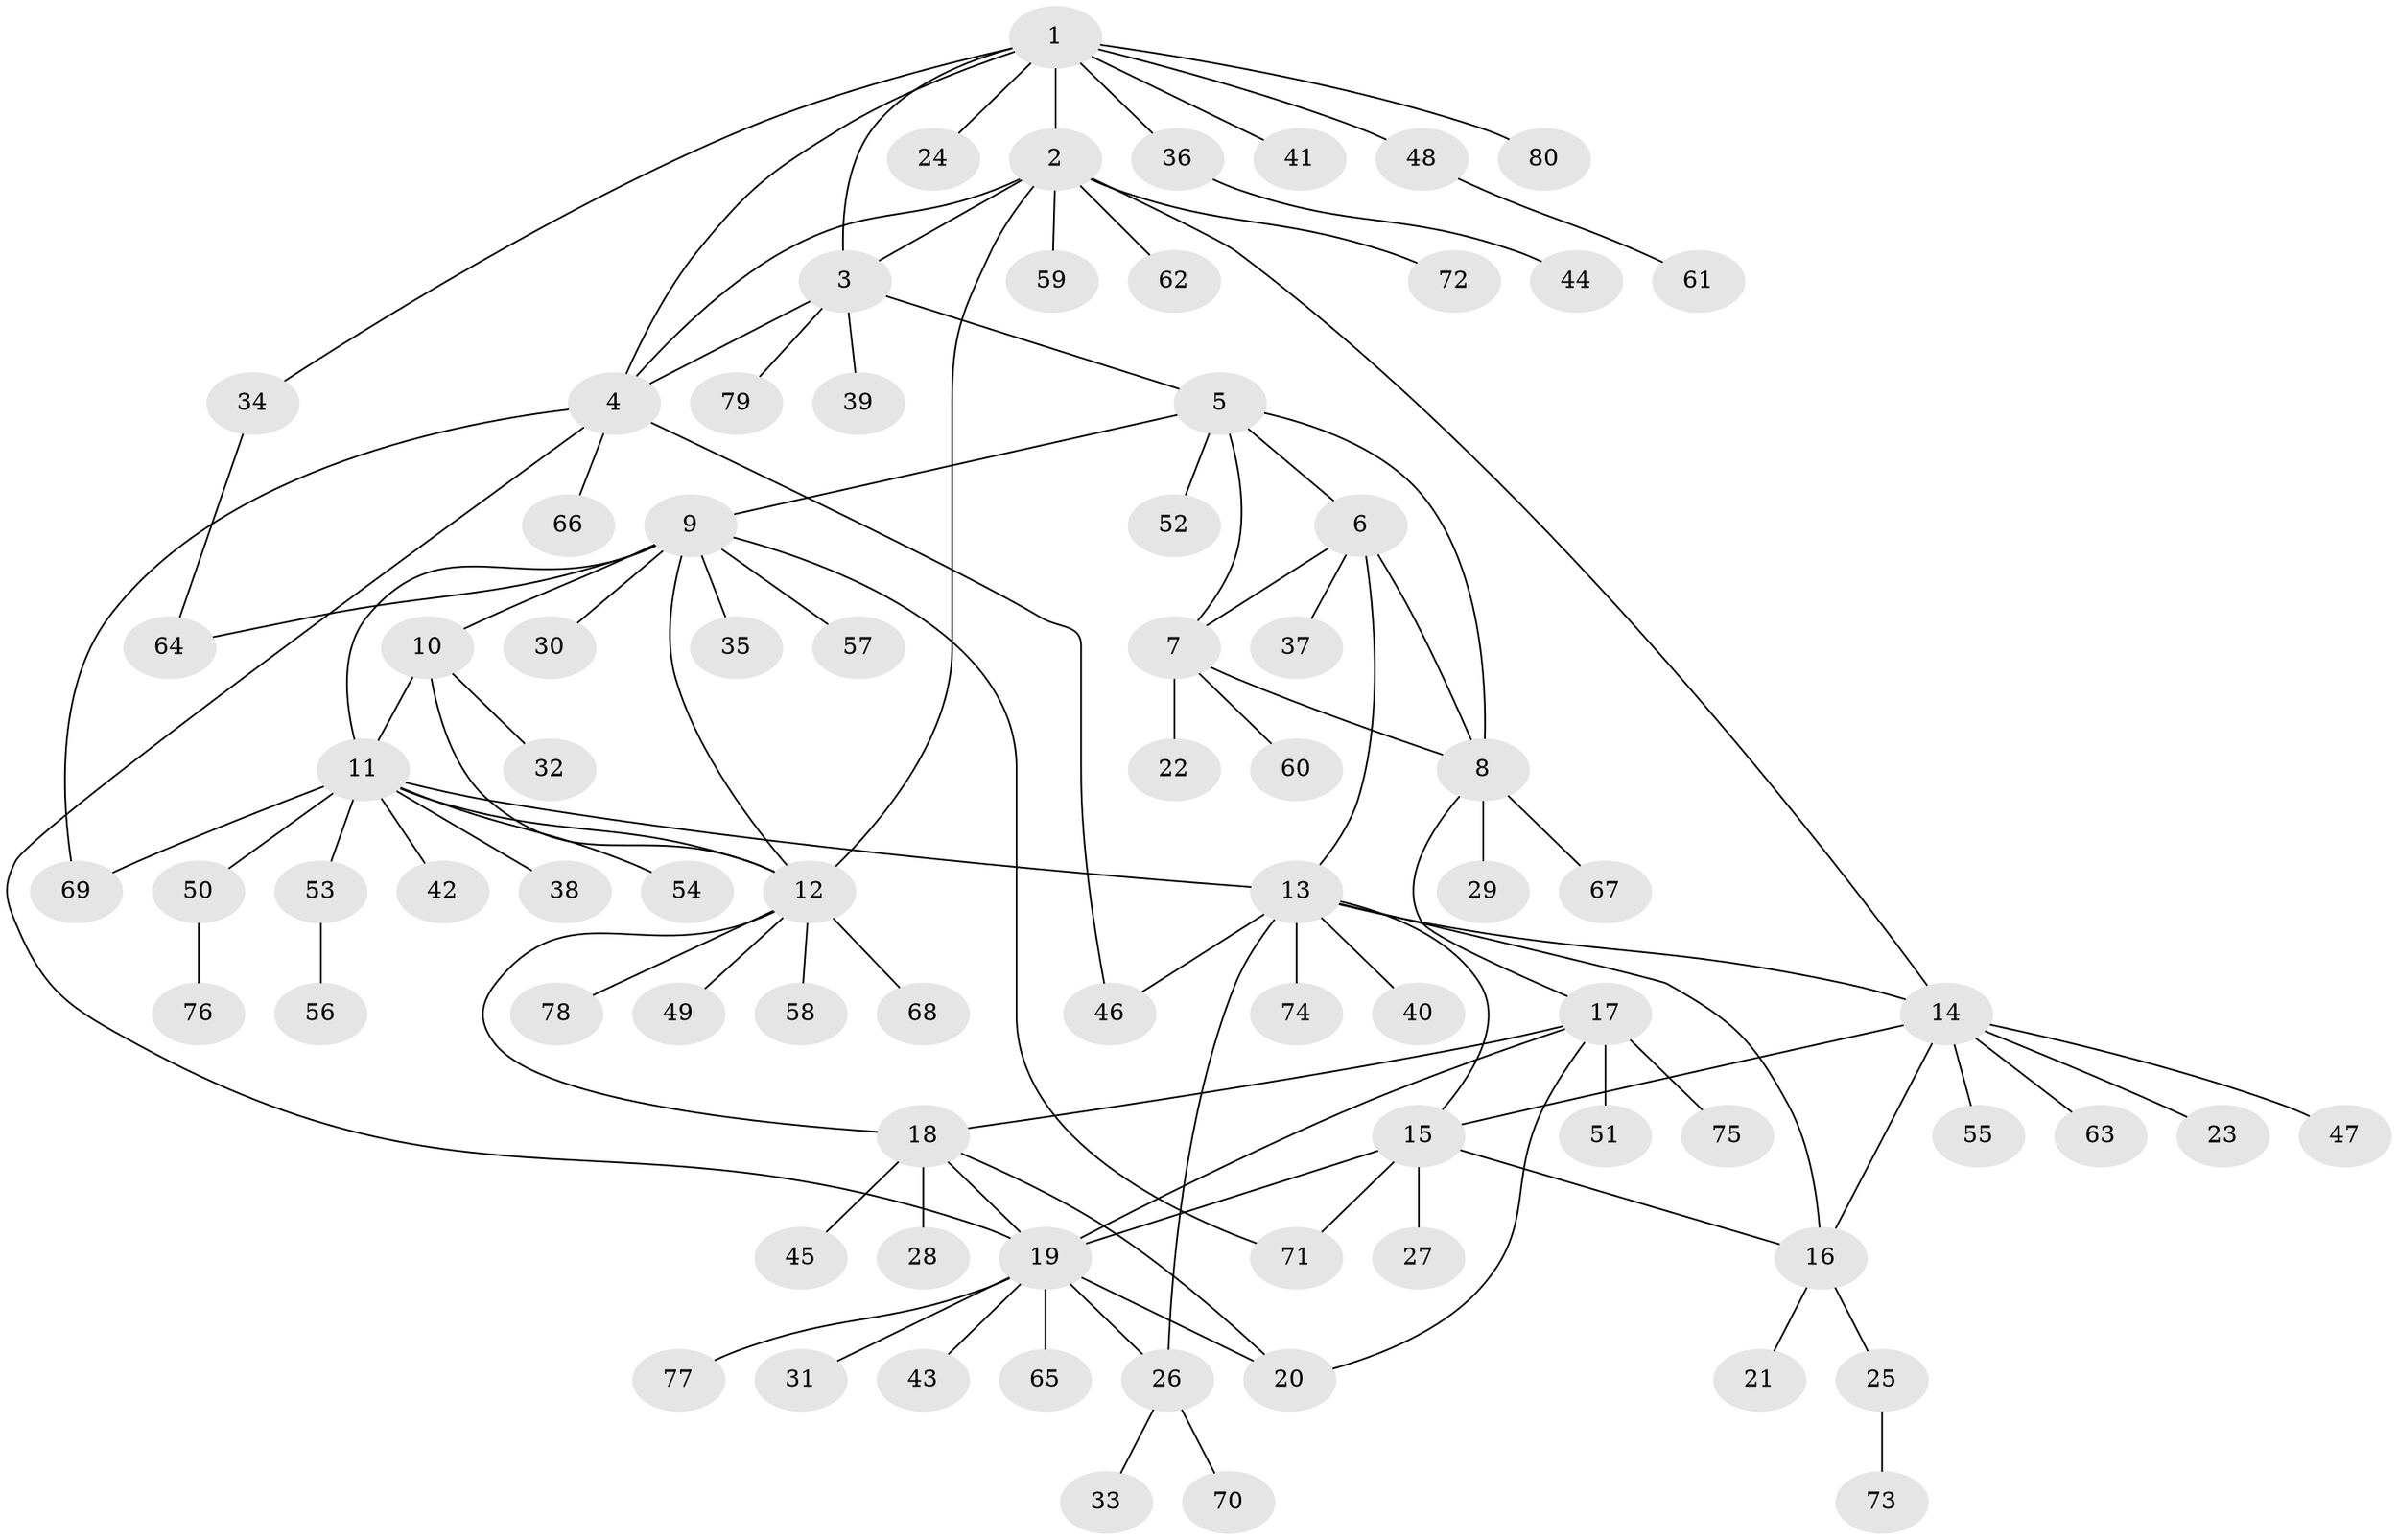 // Generated by graph-tools (version 1.1) at 2025/02/03/09/25 03:02:32]
// undirected, 80 vertices, 105 edges
graph export_dot {
graph [start="1"]
  node [color=gray90,style=filled];
  1;
  2;
  3;
  4;
  5;
  6;
  7;
  8;
  9;
  10;
  11;
  12;
  13;
  14;
  15;
  16;
  17;
  18;
  19;
  20;
  21;
  22;
  23;
  24;
  25;
  26;
  27;
  28;
  29;
  30;
  31;
  32;
  33;
  34;
  35;
  36;
  37;
  38;
  39;
  40;
  41;
  42;
  43;
  44;
  45;
  46;
  47;
  48;
  49;
  50;
  51;
  52;
  53;
  54;
  55;
  56;
  57;
  58;
  59;
  60;
  61;
  62;
  63;
  64;
  65;
  66;
  67;
  68;
  69;
  70;
  71;
  72;
  73;
  74;
  75;
  76;
  77;
  78;
  79;
  80;
  1 -- 2;
  1 -- 3;
  1 -- 4;
  1 -- 24;
  1 -- 34;
  1 -- 36;
  1 -- 41;
  1 -- 48;
  1 -- 80;
  2 -- 3;
  2 -- 4;
  2 -- 12;
  2 -- 14;
  2 -- 59;
  2 -- 62;
  2 -- 72;
  3 -- 4;
  3 -- 5;
  3 -- 39;
  3 -- 79;
  4 -- 19;
  4 -- 46;
  4 -- 66;
  4 -- 69;
  5 -- 6;
  5 -- 7;
  5 -- 8;
  5 -- 9;
  5 -- 52;
  6 -- 7;
  6 -- 8;
  6 -- 13;
  6 -- 37;
  7 -- 8;
  7 -- 22;
  7 -- 60;
  8 -- 17;
  8 -- 29;
  8 -- 67;
  9 -- 10;
  9 -- 11;
  9 -- 12;
  9 -- 30;
  9 -- 35;
  9 -- 57;
  9 -- 64;
  9 -- 71;
  10 -- 11;
  10 -- 12;
  10 -- 32;
  11 -- 12;
  11 -- 13;
  11 -- 38;
  11 -- 42;
  11 -- 50;
  11 -- 53;
  11 -- 54;
  11 -- 69;
  12 -- 18;
  12 -- 49;
  12 -- 58;
  12 -- 68;
  12 -- 78;
  13 -- 14;
  13 -- 15;
  13 -- 16;
  13 -- 26;
  13 -- 40;
  13 -- 46;
  13 -- 74;
  14 -- 15;
  14 -- 16;
  14 -- 23;
  14 -- 47;
  14 -- 55;
  14 -- 63;
  15 -- 16;
  15 -- 19;
  15 -- 27;
  15 -- 71;
  16 -- 21;
  16 -- 25;
  17 -- 18;
  17 -- 19;
  17 -- 20;
  17 -- 51;
  17 -- 75;
  18 -- 19;
  18 -- 20;
  18 -- 28;
  18 -- 45;
  19 -- 20;
  19 -- 26;
  19 -- 31;
  19 -- 43;
  19 -- 65;
  19 -- 77;
  25 -- 73;
  26 -- 33;
  26 -- 70;
  34 -- 64;
  36 -- 44;
  48 -- 61;
  50 -- 76;
  53 -- 56;
}
